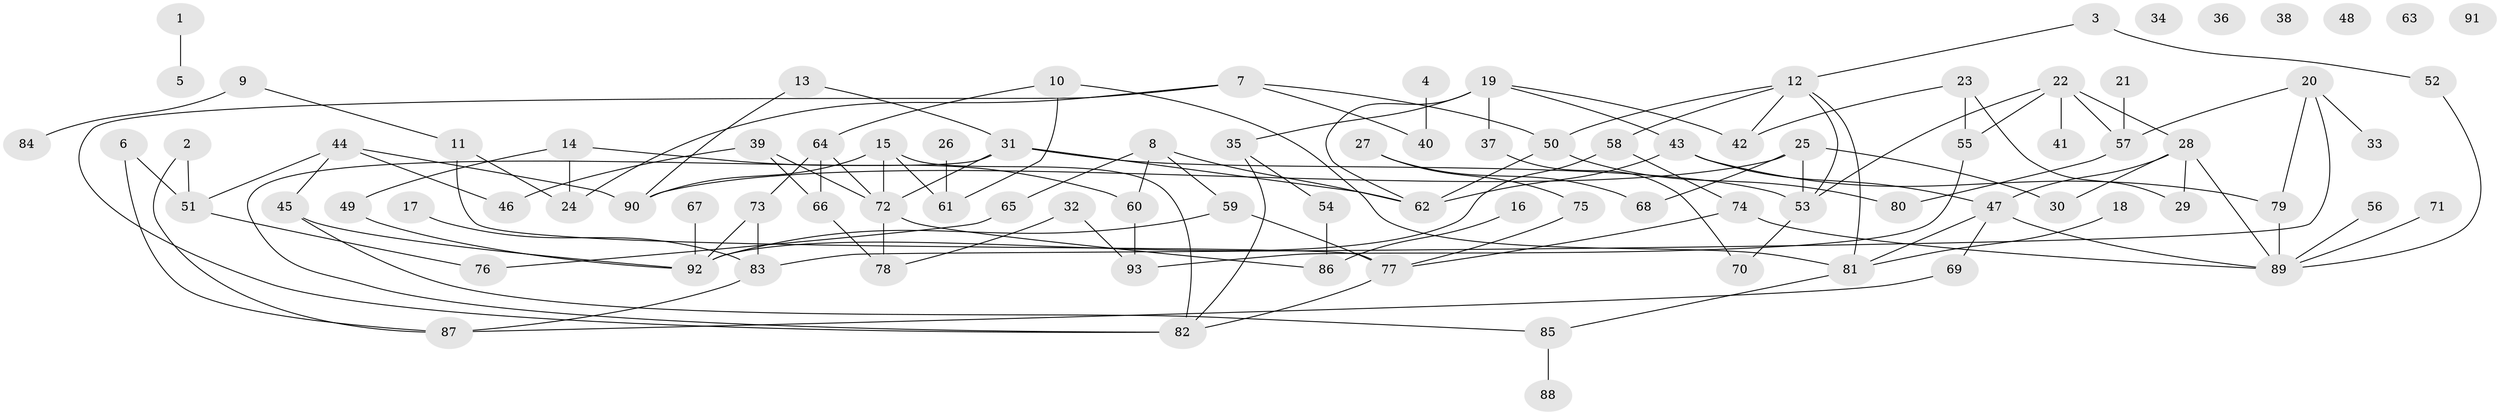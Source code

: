 // coarse degree distribution, {1: 0.15384615384615385, 2: 0.3230769230769231, 9: 0.015384615384615385, 7: 0.06153846153846154, 11: 0.03076923076923077, 6: 0.03076923076923077, 4: 0.09230769230769231, 5: 0.06153846153846154, 3: 0.13846153846153847, 0: 0.09230769230769231}
// Generated by graph-tools (version 1.1) at 2025/16/03/04/25 18:16:32]
// undirected, 93 vertices, 128 edges
graph export_dot {
graph [start="1"]
  node [color=gray90,style=filled];
  1;
  2;
  3;
  4;
  5;
  6;
  7;
  8;
  9;
  10;
  11;
  12;
  13;
  14;
  15;
  16;
  17;
  18;
  19;
  20;
  21;
  22;
  23;
  24;
  25;
  26;
  27;
  28;
  29;
  30;
  31;
  32;
  33;
  34;
  35;
  36;
  37;
  38;
  39;
  40;
  41;
  42;
  43;
  44;
  45;
  46;
  47;
  48;
  49;
  50;
  51;
  52;
  53;
  54;
  55;
  56;
  57;
  58;
  59;
  60;
  61;
  62;
  63;
  64;
  65;
  66;
  67;
  68;
  69;
  70;
  71;
  72;
  73;
  74;
  75;
  76;
  77;
  78;
  79;
  80;
  81;
  82;
  83;
  84;
  85;
  86;
  87;
  88;
  89;
  90;
  91;
  92;
  93;
  1 -- 5;
  2 -- 51;
  2 -- 87;
  3 -- 12;
  3 -- 52;
  4 -- 40;
  6 -- 51;
  6 -- 87;
  7 -- 24;
  7 -- 40;
  7 -- 50;
  7 -- 82;
  8 -- 59;
  8 -- 60;
  8 -- 62;
  8 -- 65;
  9 -- 11;
  9 -- 84;
  10 -- 61;
  10 -- 64;
  10 -- 81;
  11 -- 24;
  11 -- 77;
  12 -- 42;
  12 -- 50;
  12 -- 53;
  12 -- 58;
  12 -- 81;
  13 -- 31;
  13 -- 90;
  14 -- 24;
  14 -- 49;
  14 -- 60;
  15 -- 61;
  15 -- 72;
  15 -- 82;
  15 -- 90;
  16 -- 86;
  17 -- 83;
  18 -- 81;
  19 -- 35;
  19 -- 37;
  19 -- 42;
  19 -- 43;
  19 -- 62;
  20 -- 33;
  20 -- 57;
  20 -- 79;
  20 -- 83;
  21 -- 57;
  22 -- 28;
  22 -- 41;
  22 -- 53;
  22 -- 55;
  22 -- 57;
  23 -- 29;
  23 -- 42;
  23 -- 55;
  25 -- 30;
  25 -- 53;
  25 -- 68;
  25 -- 90;
  26 -- 61;
  27 -- 68;
  27 -- 75;
  28 -- 29;
  28 -- 30;
  28 -- 47;
  28 -- 89;
  31 -- 53;
  31 -- 62;
  31 -- 72;
  31 -- 82;
  32 -- 78;
  32 -- 93;
  35 -- 54;
  35 -- 82;
  37 -- 70;
  39 -- 46;
  39 -- 66;
  39 -- 72;
  43 -- 47;
  43 -- 62;
  43 -- 79;
  44 -- 45;
  44 -- 46;
  44 -- 51;
  44 -- 90;
  45 -- 85;
  45 -- 92;
  47 -- 69;
  47 -- 81;
  47 -- 89;
  49 -- 92;
  50 -- 62;
  50 -- 80;
  51 -- 76;
  52 -- 89;
  53 -- 70;
  54 -- 86;
  55 -- 93;
  56 -- 89;
  57 -- 80;
  58 -- 74;
  58 -- 92;
  59 -- 77;
  59 -- 92;
  60 -- 93;
  64 -- 66;
  64 -- 72;
  64 -- 73;
  65 -- 76;
  66 -- 78;
  67 -- 92;
  69 -- 87;
  71 -- 89;
  72 -- 78;
  72 -- 86;
  73 -- 83;
  73 -- 92;
  74 -- 77;
  74 -- 89;
  75 -- 77;
  77 -- 82;
  79 -- 89;
  81 -- 85;
  83 -- 87;
  85 -- 88;
}
